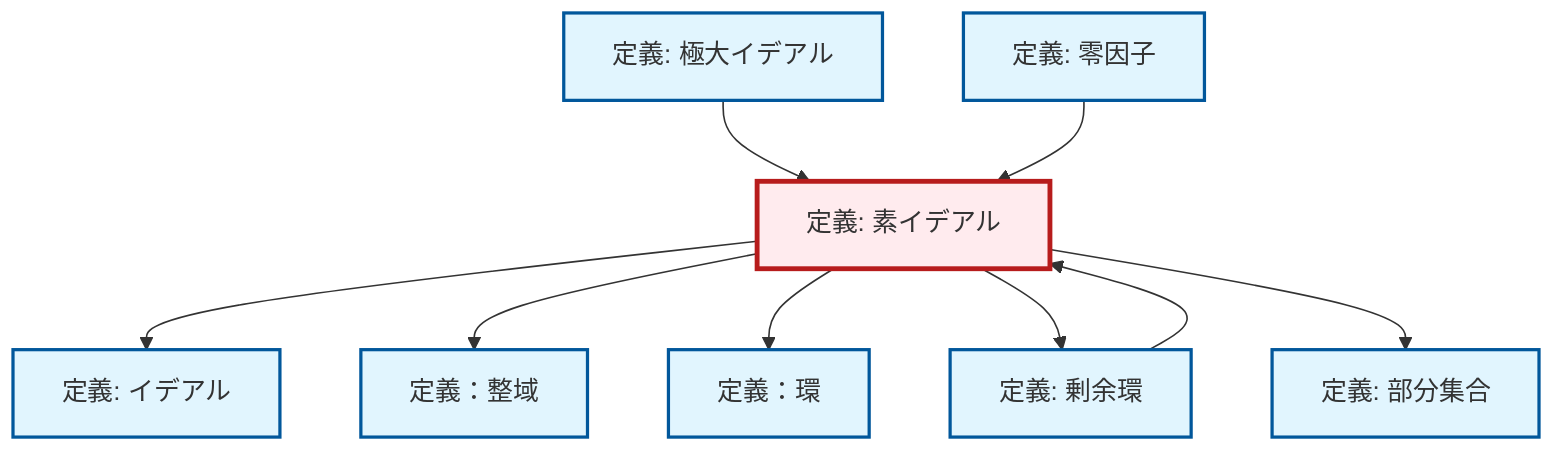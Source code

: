 graph TD
    classDef definition fill:#e1f5fe,stroke:#01579b,stroke-width:2px
    classDef theorem fill:#f3e5f5,stroke:#4a148c,stroke-width:2px
    classDef axiom fill:#fff3e0,stroke:#e65100,stroke-width:2px
    classDef example fill:#e8f5e9,stroke:#1b5e20,stroke-width:2px
    classDef current fill:#ffebee,stroke:#b71c1c,stroke-width:3px
    def-subset["定義: 部分集合"]:::definition
    def-maximal-ideal["定義: 極大イデアル"]:::definition
    def-integral-domain["定義：整域"]:::definition
    def-quotient-ring["定義: 剰余環"]:::definition
    def-ideal["定義: イデアル"]:::definition
    def-prime-ideal["定義: 素イデアル"]:::definition
    def-ring["定義：環"]:::definition
    def-zero-divisor["定義: 零因子"]:::definition
    def-prime-ideal --> def-ideal
    def-prime-ideal --> def-integral-domain
    def-maximal-ideal --> def-prime-ideal
    def-zero-divisor --> def-prime-ideal
    def-prime-ideal --> def-ring
    def-prime-ideal --> def-quotient-ring
    def-quotient-ring --> def-prime-ideal
    def-prime-ideal --> def-subset
    class def-prime-ideal current
